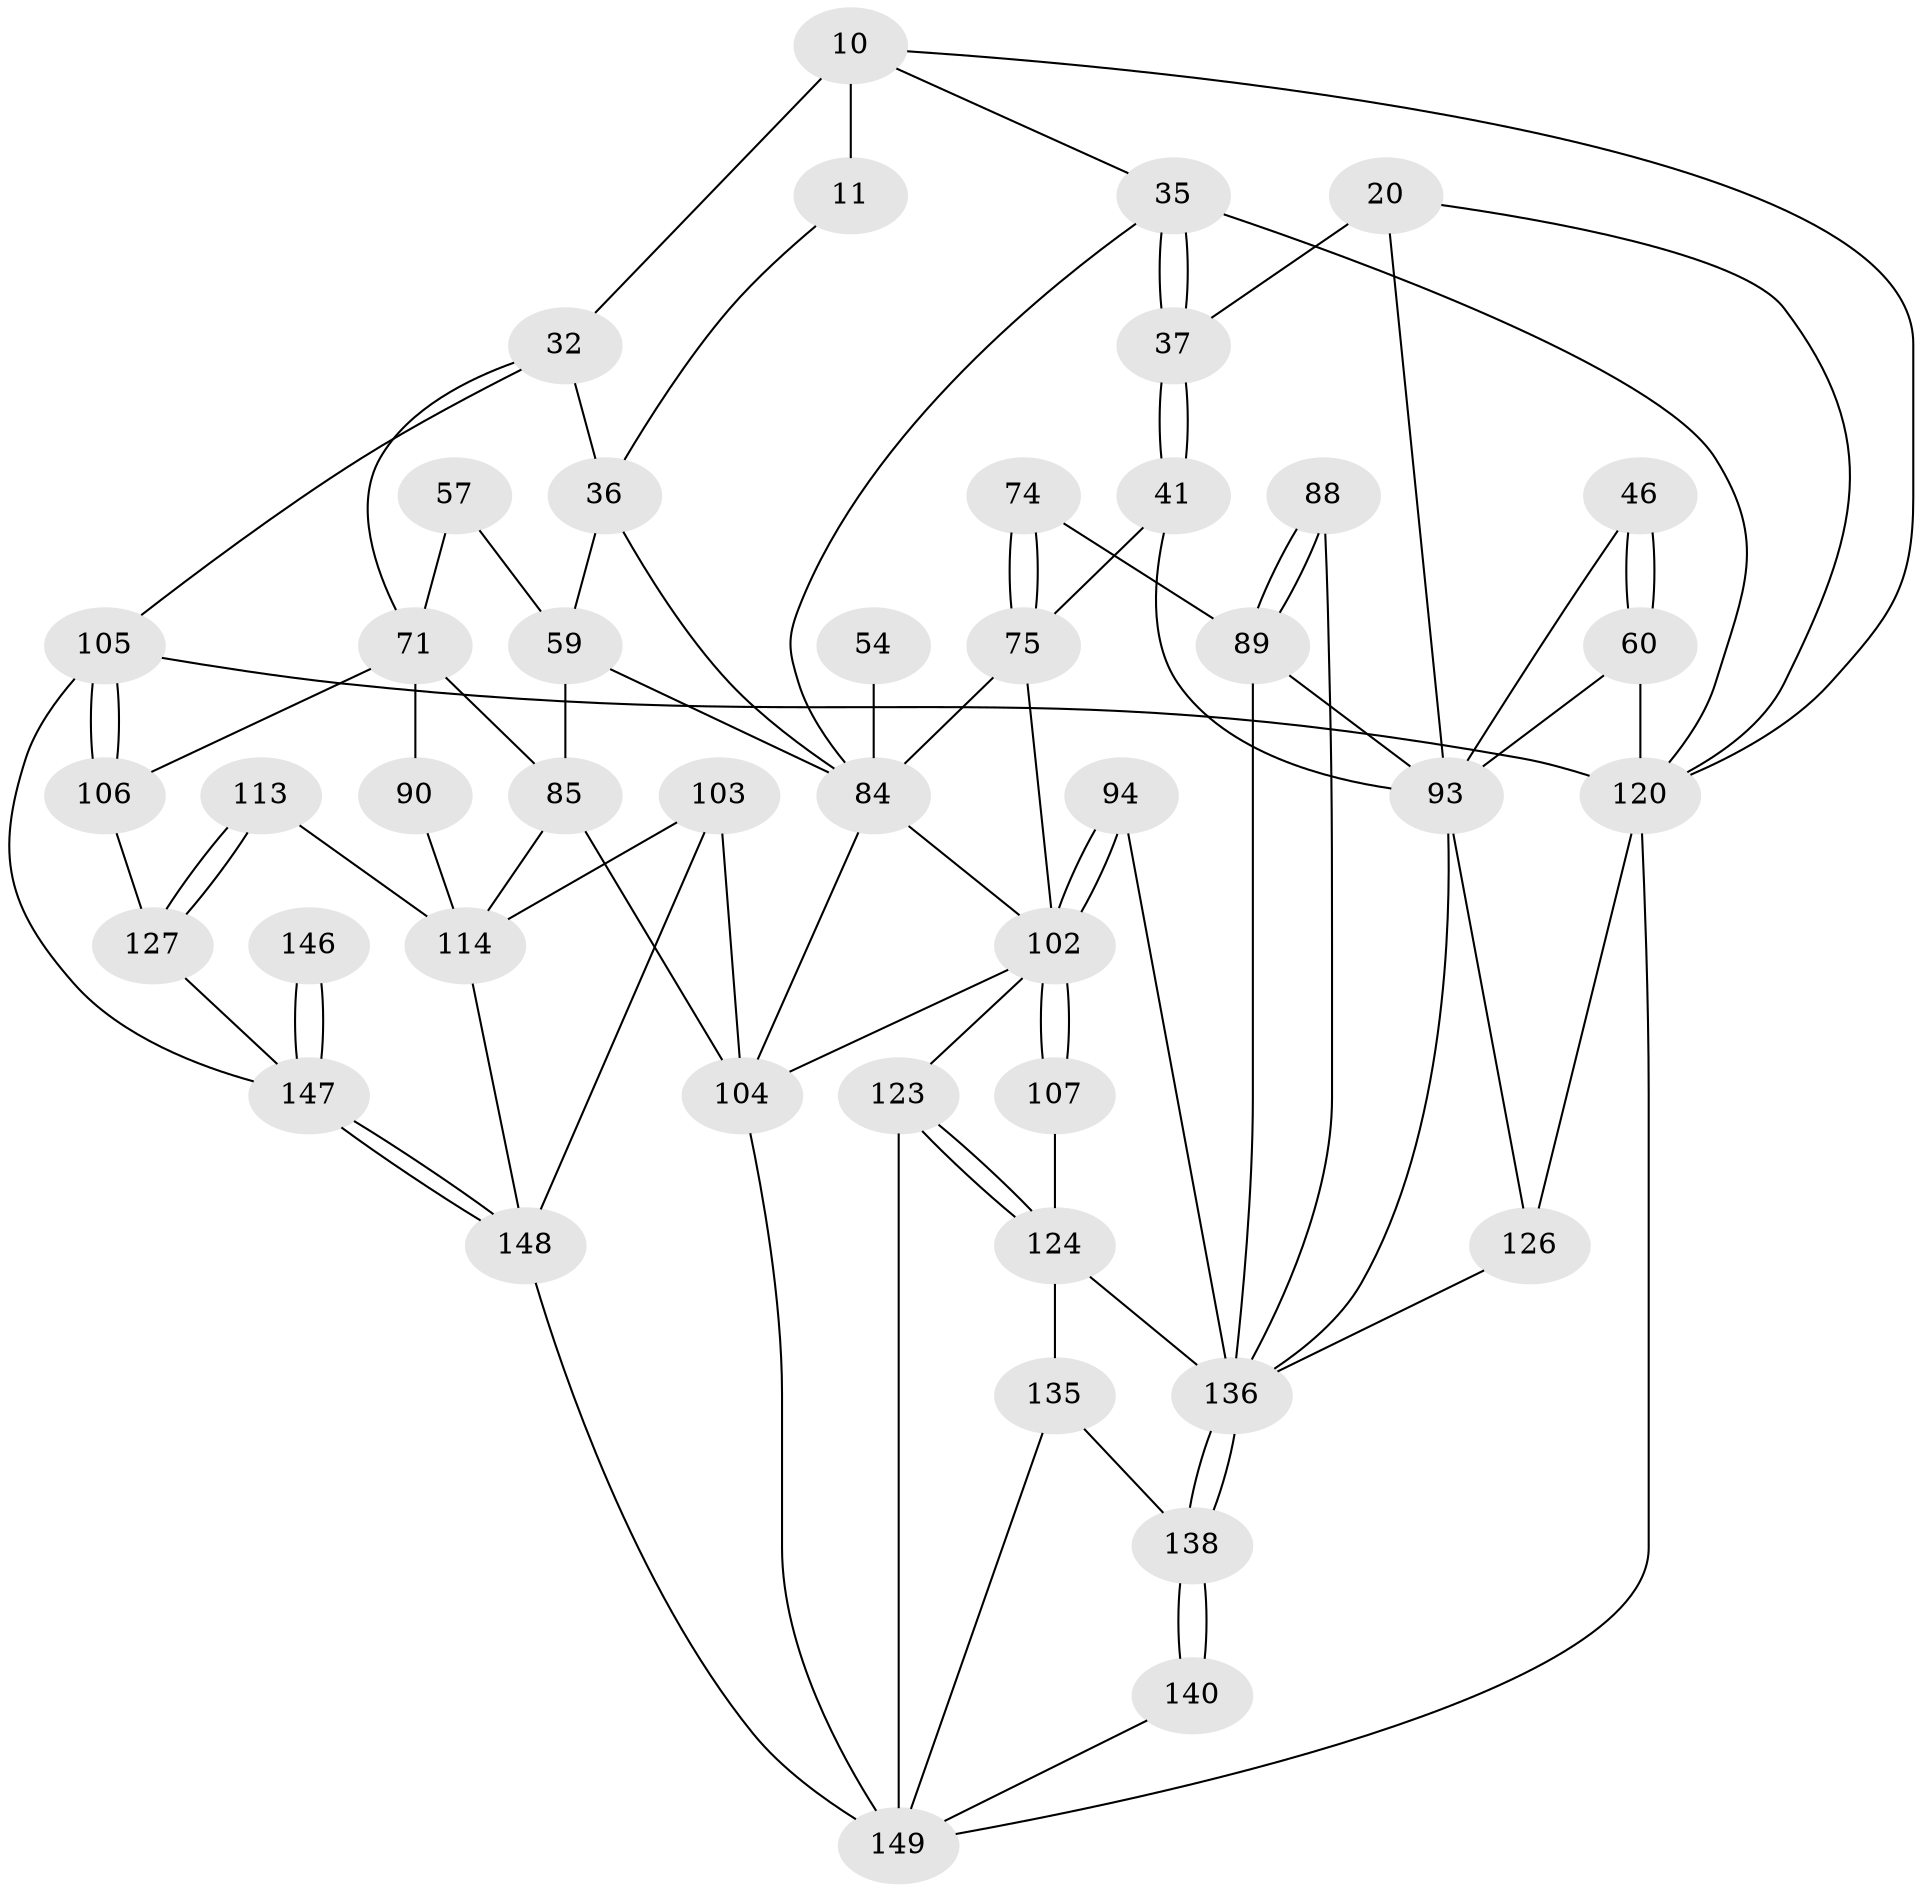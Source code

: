// original degree distribution, {3: 0.013422818791946308, 4: 0.22818791946308725, 6: 0.2080536912751678, 5: 0.5503355704697986}
// Generated by graph-tools (version 1.1) at 2025/05/03/04/25 22:05:21]
// undirected, 44 vertices, 93 edges
graph export_dot {
graph [start="1"]
  node [color=gray90,style=filled];
  10 [pos="+0.5929146778357995+0.05422930787729352",super="+6"];
  11 [pos="+0.4882947408443654+0.10381074025536281"];
  20 [pos="+0.04869706564927376+0.24395179420798713",super="+19"];
  32 [pos="+0.8474293561565268+0.20300735764030117",super="+13+14"];
  35 [pos="+0.3239139541964344+0.24929765447931893",super="+27+8"];
  36 [pos="+0.6633541684072544+0.2723483472619255",super="+23+25"];
  37 [pos="+0.2606311172121067+0.335467876129129",super="+34+33"];
  41 [pos="+0.25920912347440034+0.3422592182920148"];
  46 [pos="+0.0664909415683733+0.39978492180835545"];
  54 [pos="+0.545631266132565+0.46434646252592265"];
  57 [pos="+0.7816085278166766+0.42738182867803465",super="+53"];
  59 [pos="+0.6826080711691165+0.4809112293776815",super="+56+39+58+40+38"];
  60 [pos="+0+0.4767941801748489",super="+17+22"];
  71 [pos="+1+0.5381073681741483",super="+66+68"];
  74 [pos="+0.31281359514058377+0.5310649788473817"];
  75 [pos="+0.33581006326706037+0.543554618528423",super="+49+50"];
  84 [pos="+0.5513424831568192+0.5132173778621426",super="+55+76+63"];
  85 [pos="+0.7274540124300324+0.56204300284829",super="+80+81"];
  88 [pos="+0.18801018310984405+0.5397931398088324"];
  89 [pos="+0.12804558048647635+0.6356497148389095",super="+65+64+73"];
  90 [pos="+0.919952985654867+0.6441066954889593",super="+86"];
  93 [pos="+0+0.6588539832871881",super="+62+61+45+43+42"];
  94 [pos="+0.26610236027781276+0.6350064994817712"];
  102 [pos="+0.2954478520056516+0.6631605364288322",super="+78+79+98"];
  103 [pos="+0.6139614126247085+0.7730151578894348",super="+101"];
  104 [pos="+0.6110217665599509+0.7730644792775347",super="+96+83"];
  105 [pos="+1+1",super="+28+29"];
  106 [pos="+1+1",super="+70+69"];
  107 [pos="+0.33258614881062065+0.7206394522981437"];
  113 [pos="+0.7792045596372934+0.7750574790255256",super="+112"];
  114 [pos="+0.7633680468267398+0.7712886921549705",super="+108"];
  120 [pos="+0+1",super="+4+15"];
  123 [pos="+0.48390454987541726+0.7560073214593652",super="+122"];
  124 [pos="+0.34124794135521597+0.8905151164508617",super="+110+111+115"];
  126 [pos="+0.0387650406837037+0.8300569695652883",super="+119"];
  127 [pos="+0.8279253692251064+0.8874985225937947",super="+121"];
  135 [pos="+0.280804575211326+0.8983534148783001",super="+134"];
  136 [pos="+0.10241307524247935+0.8537808110902481",super="+117+109+95"];
  138 [pos="+0.11886927575692209+0.8867687525568299",super="+137"];
  140 [pos="+0.0775823023881058+1"];
  146 [pos="+1+1"];
  147 [pos="+0.7085562102695853+1",super="+130+145"];
  148 [pos="+0.6244463387898044+1",super="+144+131"];
  149 [pos="+0.3529243435930855+1",super="+141+143+142"];
  10 -- 11 [weight=2];
  10 -- 120;
  10 -- 35;
  10 -- 32;
  11 -- 36;
  20 -- 37 [weight=2];
  20 -- 120;
  20 -- 93;
  32 -- 36 [weight=2];
  32 -- 105;
  32 -- 71;
  35 -- 37 [weight=3];
  35 -- 37;
  35 -- 120;
  35 -- 84;
  36 -- 59 [weight=2];
  36 -- 84;
  37 -- 41;
  37 -- 41;
  41 -- 75;
  41 -- 93;
  46 -- 60 [weight=2];
  46 -- 60;
  46 -- 93;
  54 -- 84 [weight=3];
  57 -- 59 [weight=2];
  57 -- 71 [weight=2];
  59 -- 84 [weight=2];
  59 -- 85 [weight=2];
  60 -- 120 [weight=2];
  60 -- 93 [weight=2];
  71 -- 90 [weight=2];
  71 -- 106 [weight=2];
  71 -- 85;
  74 -- 75 [weight=2];
  74 -- 75;
  74 -- 89;
  75 -- 102;
  75 -- 84;
  84 -- 102;
  84 -- 104;
  85 -- 104;
  85 -- 114;
  88 -- 89 [weight=2];
  88 -- 89;
  88 -- 136;
  89 -- 93 [weight=3];
  89 -- 136;
  90 -- 114 [weight=2];
  93 -- 136;
  93 -- 126;
  94 -- 102 [weight=2];
  94 -- 102;
  94 -- 136;
  102 -- 107 [weight=2];
  102 -- 107;
  102 -- 104;
  102 -- 123;
  103 -- 104 [weight=2];
  103 -- 148;
  103 -- 114;
  104 -- 149;
  105 -- 106 [weight=3];
  105 -- 106;
  105 -- 120 [weight=3];
  105 -- 147;
  106 -- 127;
  107 -- 124;
  113 -- 114 [weight=2];
  113 -- 127 [weight=2];
  113 -- 127;
  114 -- 148;
  120 -- 149;
  120 -- 126;
  123 -- 124;
  123 -- 124;
  123 -- 149 [weight=2];
  124 -- 135 [weight=2];
  124 -- 136 [weight=2];
  126 -- 136 [weight=2];
  127 -- 147;
  135 -- 138;
  135 -- 149;
  136 -- 138;
  136 -- 138;
  138 -- 140 [weight=2];
  138 -- 140;
  140 -- 149;
  146 -- 147 [weight=3];
  146 -- 147;
  147 -- 148 [weight=2];
  147 -- 148;
  148 -- 149 [weight=3];
}
